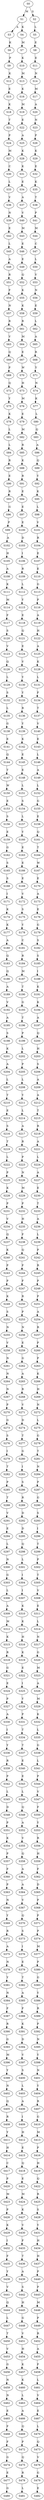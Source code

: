 strict digraph  {
	S0 -> S1 [ label = M ];
	S0 -> S2 [ label = S ];
	S1 -> S3 [ label = A ];
	S1 -> S4 [ label = K ];
	S2 -> S5 [ label = L ];
	S3 -> S6 [ label = K ];
	S4 -> S7 [ label = M ];
	S5 -> S8 [ label = E ];
	S6 -> S9 [ label = P ];
	S7 -> S10 [ label = K ];
	S8 -> S11 [ label = E ];
	S9 -> S12 [ label = K ];
	S10 -> S13 [ label = M ];
	S11 -> S14 [ label = N ];
	S12 -> S15 [ label = E ];
	S13 -> S16 [ label = K ];
	S14 -> S17 [ label = M ];
	S15 -> S18 [ label = K ];
	S16 -> S19 [ label = M ];
	S17 -> S20 [ label = A ];
	S18 -> S21 [ label = T ];
	S19 -> S22 [ label = E ];
	S20 -> S23 [ label = N ];
	S21 -> S24 [ label = P ];
	S22 -> S25 [ label = A ];
	S23 -> S26 [ label = P ];
	S24 -> S27 [ label = M ];
	S25 -> S28 [ label = K ];
	S26 -> S29 [ label = K ];
	S27 -> S30 [ label = C ];
	S28 -> S31 [ label = K ];
	S29 -> S32 [ label = E ];
	S30 -> S33 [ label = L ];
	S31 -> S34 [ label = E ];
	S32 -> S35 [ label = K ];
	S33 -> S36 [ label = V ];
	S34 -> S37 [ label = A ];
	S35 -> S38 [ label = T ];
	S36 -> S39 [ label = N ];
	S37 -> S40 [ label = V ];
	S38 -> S41 [ label = P ];
	S39 -> S42 [ label = E ];
	S40 -> S43 [ label = M ];
	S41 -> S44 [ label = M ];
	S42 -> S45 [ label = L ];
	S43 -> S46 [ label = E ];
	S44 -> S47 [ label = C ];
	S45 -> S48 [ label = A ];
	S46 -> S49 [ label = E ];
	S47 -> S50 [ label = L ];
	S48 -> S51 [ label = R ];
	S49 -> S52 [ label = Q ];
	S50 -> S53 [ label = V ];
	S51 -> S54 [ label = F ];
	S52 -> S55 [ label = K ];
	S53 -> S56 [ label = N ];
	S54 -> S57 [ label = N ];
	S55 -> S58 [ label = K ];
	S56 -> S59 [ label = E ];
	S57 -> S60 [ label = R ];
	S58 -> S61 [ label = R ];
	S59 -> S62 [ label = L ];
	S60 -> S63 [ label = V ];
	S61 -> S64 [ label = M ];
	S62 -> S65 [ label = A ];
	S63 -> S66 [ label = Q ];
	S64 -> S67 [ label = E ];
	S65 -> S68 [ label = R ];
	S66 -> S69 [ label = P ];
	S67 -> S70 [ label = W ];
	S68 -> S71 [ label = Y ];
	S69 -> S72 [ label = Q ];
	S70 -> S73 [ label = H ];
	S71 -> S74 [ label = N ];
	S72 -> S75 [ label = Y ];
	S73 -> S76 [ label = M ];
	S74 -> S77 [ label = K ];
	S75 -> S78 [ label = K ];
	S76 -> S79 [ label = E ];
	S77 -> S80 [ label = L ];
	S78 -> S81 [ label = L ];
	S79 -> S82 [ label = M ];
	S80 -> S83 [ label = Q ];
	S81 -> S84 [ label = L ];
	S82 -> S85 [ label = R ];
	S83 -> S86 [ label = A ];
	S84 -> S87 [ label = R ];
	S85 -> S88 [ label = K ];
	S86 -> S89 [ label = Q ];
	S87 -> S90 [ label = E ];
	S88 -> S91 [ label = R ];
	S89 -> S92 [ label = Y ];
	S90 -> S93 [ label = R ];
	S91 -> S94 [ label = E ];
	S92 -> S95 [ label = K ];
	S93 -> S96 [ label = G ];
	S94 -> S97 [ label = E ];
	S95 -> S98 [ label = L ];
	S96 -> S99 [ label = P ];
	S97 -> S100 [ label = E ];
	S98 -> S101 [ label = V ];
	S99 -> S102 [ label = A ];
	S100 -> S103 [ label = D ];
	S101 -> S104 [ label = R ];
	S102 -> S105 [ label = H ];
	S103 -> S106 [ label = I ];
	S104 -> S107 [ label = E ];
	S105 -> S108 [ label = A ];
	S106 -> S109 [ label = R ];
	S107 -> S110 [ label = E ];
	S108 -> S111 [ label = K ];
	S109 -> S112 [ label = L ];
	S110 -> S113 [ label = G ];
	S111 -> S114 [ label = M ];
	S112 -> S115 [ label = Y ];
	S113 -> S116 [ label = P ];
	S114 -> S117 [ label = F ];
	S115 -> S118 [ label = E ];
	S116 -> S119 [ label = A ];
	S117 -> S120 [ label = S ];
	S118 -> S121 [ label = Q ];
	S119 -> S122 [ label = H ];
	S120 -> S123 [ label = V ];
	S121 -> S124 [ label = E ];
	S122 -> S125 [ label = A ];
	S123 -> S126 [ label = Q ];
	S124 -> S127 [ label = V ];
	S125 -> S128 [ label = K ];
	S126 -> S129 [ label = L ];
	S127 -> S130 [ label = Y ];
	S128 -> S131 [ label = L ];
	S129 -> S132 [ label = S ];
	S130 -> S133 [ label = Y ];
	S131 -> S134 [ label = F ];
	S132 -> S135 [ label = L ];
	S133 -> S136 [ label = R ];
	S134 -> S137 [ label = T ];
	S135 -> S138 [ label = G ];
	S136 -> S139 [ label = Y ];
	S137 -> S140 [ label = V ];
	S138 -> S141 [ label = E ];
	S139 -> S142 [ label = K ];
	S140 -> S143 [ label = E ];
	S141 -> S144 [ label = Q ];
	S142 -> S145 [ label = E ];
	S143 -> S146 [ label = L ];
	S144 -> S147 [ label = T ];
	S145 -> S148 [ label = E ];
	S146 -> S149 [ label = A ];
	S147 -> S150 [ label = W ];
	S148 -> S151 [ label = L ];
	S149 -> S152 [ label = L ];
	S150 -> S153 [ label = E ];
	S151 -> S154 [ label = S ];
	S152 -> S155 [ label = G ];
	S153 -> S156 [ label = S ];
	S154 -> S157 [ label = L ];
	S155 -> S158 [ label = E ];
	S156 -> S159 [ label = E ];
	S157 -> S160 [ label = Y ];
	S158 -> S161 [ label = Q ];
	S159 -> S162 [ label = G ];
	S160 -> S163 [ label = E ];
	S161 -> S164 [ label = T ];
	S162 -> S165 [ label = S ];
	S163 -> S166 [ label = E ];
	S164 -> S167 [ label = W ];
	S165 -> S168 [ label = S ];
	S166 -> S169 [ label = E ];
	S167 -> S170 [ label = E ];
	S168 -> S171 [ label = I ];
	S169 -> S172 [ label = V ];
	S170 -> S173 [ label = A ];
	S171 -> S174 [ label = K ];
	S172 -> S175 [ label = S ];
	S173 -> S176 [ label = E ];
	S174 -> S177 [ label = K ];
	S175 -> S178 [ label = Y ];
	S176 -> S179 [ label = G ];
	S177 -> S180 [ label = A ];
	S178 -> S181 [ label = C ];
	S179 -> S182 [ label = S ];
	S180 -> S183 [ label = Q ];
	S181 -> S184 [ label = R ];
	S182 -> S185 [ label = S ];
	S183 -> S186 [ label = Q ];
	S184 -> S187 [ label = M ];
	S185 -> S188 [ label = I ];
	S186 -> S189 [ label = A ];
	S187 -> S190 [ label = T ];
	S188 -> S191 [ label = K ];
	S189 -> S192 [ label = V ];
	S190 -> S193 [ label = G ];
	S191 -> S194 [ label = K ];
	S192 -> S195 [ label = A ];
	S193 -> S196 [ label = T ];
	S194 -> S197 [ label = A ];
	S195 -> S198 [ label = S ];
	S196 -> S199 [ label = P ];
	S197 -> S200 [ label = Q ];
	S198 -> S201 [ label = K ];
	S199 -> S202 [ label = L ];
	S200 -> S203 [ label = H ];
	S201 -> S204 [ label = A ];
	S202 -> S205 [ label = P ];
	S203 -> S206 [ label = S ];
	S204 -> S207 [ label = L ];
	S205 -> S208 [ label = L ];
	S206 -> S209 [ label = A ];
	S207 -> S210 [ label = T ];
	S208 -> S211 [ label = Y ];
	S209 -> S212 [ label = A ];
	S210 -> S213 [ label = E ];
	S211 -> S214 [ label = L ];
	S212 -> S215 [ label = T ];
	S213 -> S216 [ label = S ];
	S214 -> S217 [ label = A ];
	S215 -> S218 [ label = R ];
	S216 -> S219 [ label = T ];
	S217 -> S220 [ label = R ];
	S218 -> S221 [ label = A ];
	S219 -> S222 [ label = L ];
	S220 -> S223 [ label = P ];
	S221 -> S224 [ label = L ];
	S222 -> S225 [ label = P ];
	S223 -> S226 [ label = N ];
	S224 -> S227 [ label = A ];
	S225 -> S228 [ label = K ];
	S226 -> S229 [ label = M ];
	S227 -> S230 [ label = E ];
	S228 -> S231 [ label = P ];
	S229 -> S232 [ label = P ];
	S230 -> S233 [ label = T ];
	S231 -> S234 [ label = V ];
	S232 -> S235 [ label = H ];
	S233 -> S236 [ label = A ];
	S234 -> S237 [ label = Q ];
	S235 -> S238 [ label = F ];
	S236 -> S239 [ label = L ];
	S237 -> S240 [ label = K ];
	S238 -> S241 [ label = Q ];
	S239 -> S242 [ label = P ];
	S240 -> S243 [ label = P ];
	S241 -> S244 [ label = F ];
	S242 -> S245 [ label = R ];
	S243 -> S246 [ label = P ];
	S244 -> S247 [ label = F ];
	S245 -> S248 [ label = P ];
	S246 -> S249 [ label = K ];
	S247 -> S250 [ label = R ];
	S248 -> S251 [ label = P ];
	S249 -> S252 [ label = S ];
	S250 -> S253 [ label = P ];
	S251 -> S254 [ label = A ];
	S252 -> S255 [ label = N ];
	S253 -> S256 [ label = N ];
	S254 -> S257 [ label = R ];
	S255 -> S258 [ label = V ];
	S256 -> S259 [ label = E ];
	S257 -> S260 [ label = P ];
	S258 -> S261 [ label = N ];
	S259 -> S262 [ label = G ];
	S260 -> S263 [ label = P ];
	S261 -> S264 [ label = N ];
	S262 -> S265 [ label = A ];
	S263 -> S266 [ label = K ];
	S264 -> S267 [ label = N ];
	S265 -> S268 [ label = R ];
	S266 -> S269 [ label = H ];
	S267 -> S270 [ label = P ];
	S268 -> S271 [ label = V ];
	S269 -> S272 [ label = N ];
	S270 -> S273 [ label = G ];
	S271 -> S274 [ label = D ];
	S272 -> S275 [ label = L ];
	S273 -> S276 [ label = S ];
	S274 -> S277 [ label = T ];
	S275 -> S278 [ label = G ];
	S276 -> S279 [ label = I ];
	S277 -> S280 [ label = G ];
	S278 -> S281 [ label = T ];
	S279 -> S282 [ label = T ];
	S280 -> S283 [ label = I ];
	S281 -> S284 [ label = N ];
	S282 -> S285 [ label = P ];
	S283 -> S286 [ label = S ];
	S284 -> S287 [ label = P ];
	S285 -> S288 [ label = T ];
	S286 -> S289 [ label = R ];
	S287 -> S290 [ label = G ];
	S288 -> S291 [ label = V ];
	S289 -> S292 [ label = D ];
	S290 -> S293 [ label = S ];
	S291 -> S294 [ label = E ];
	S292 -> S295 [ label = D ];
	S293 -> S296 [ label = I ];
	S294 -> S297 [ label = L ];
	S295 -> S298 [ label = Q ];
	S296 -> S299 [ label = T ];
	S297 -> S300 [ label = N ];
	S298 -> S301 [ label = L ];
	S299 -> S302 [ label = P ];
	S300 -> S303 [ label = G ];
	S301 -> S304 [ label = I ];
	S302 -> S305 [ label = T ];
	S303 -> S306 [ label = L ];
	S304 -> S307 [ label = I ];
	S305 -> S308 [ label = V ];
	S306 -> S309 [ label = A ];
	S307 -> S310 [ label = K ];
	S308 -> S311 [ label = E ];
	S309 -> S312 [ label = M ];
	S310 -> S313 [ label = K ];
	S311 -> S314 [ label = L ];
	S312 -> S315 [ label = K ];
	S313 -> S316 [ label = H ];
	S314 -> S317 [ label = N ];
	S315 -> S318 [ label = R ];
	S316 -> S319 [ label = K ];
	S317 -> S320 [ label = G ];
	S318 -> S321 [ label = G ];
	S319 -> S322 [ label = E ];
	S320 -> S323 [ label = M ];
	S321 -> S324 [ label = E ];
	S322 -> S325 [ label = I ];
	S323 -> S326 [ label = A ];
	S324 -> S327 [ label = P ];
	S325 -> S328 [ label = Y ];
	S326 -> S329 [ label = M ];
	S327 -> S330 [ label = A ];
	S328 -> S331 [ label = P ];
	S329 -> S332 [ label = K ];
	S330 -> S333 [ label = I ];
	S331 -> S334 [ label = T ];
	S332 -> S335 [ label = L ];
	S333 -> S336 [ label = Y ];
	S334 -> S337 [ label = T ];
	S335 -> S338 [ label = G ];
	S336 -> S339 [ label = R ];
	S337 -> S340 [ label = E ];
	S338 -> S341 [ label = L ];
	S339 -> S342 [ label = P ];
	S340 -> S343 [ label = E ];
	S341 -> S344 [ label = P ];
	S342 -> S345 [ label = L ];
	S343 -> S346 [ label = L ];
	S344 -> S347 [ label = V ];
	S345 -> S348 [ label = D ];
	S346 -> S349 [ label = Q ];
	S347 -> S350 [ label = F ];
	S348 -> S351 [ label = P ];
	S349 -> S352 [ label = A ];
	S350 -> S353 [ label = Y ];
	S351 -> S354 [ label = K ];
	S352 -> S355 [ label = V ];
	S353 -> S356 [ label = R ];
	S354 -> S357 [ label = P ];
	S355 -> S358 [ label = Q ];
	S356 -> S359 [ label = H ];
	S357 -> S360 [ label = F ];
	S358 -> S361 [ label = A ];
	S359 -> S362 [ label = F ];
	S360 -> S363 [ label = P ];
	S361 -> S364 [ label = A ];
	S362 -> S365 [ label = D ];
	S363 -> S366 [ label = N ];
	S364 -> S367 [ label = V ];
	S365 -> S368 [ label = P ];
	S366 -> S369 [ label = Y ];
	S367 -> S370 [ label = Q ];
	S368 -> S371 [ label = P ];
	S369 -> S372 [ label = R ];
	S370 -> S373 [ label = S ];
	S371 -> S374 [ label = P ];
	S372 -> S375 [ label = A ];
	S373 -> S376 [ label = I ];
	S374 -> S377 [ label = M ];
	S375 -> S378 [ label = N ];
	S376 -> S379 [ label = E ];
	S377 -> S380 [ label = P ];
	S378 -> S381 [ label = Y ];
	S379 -> S382 [ label = T ];
	S380 -> S383 [ label = G ];
	S381 -> S384 [ label = N ];
	S382 -> S385 [ label = A ];
	S383 -> S386 [ label = Y ];
	S384 -> S387 [ label = F ];
	S385 -> S388 [ label = F ];
	S386 -> S389 [ label = R ];
	S387 -> S390 [ label = R ];
	S388 -> S391 [ label = K ];
	S389 -> S392 [ label = P ];
	S390 -> S393 [ label = G ];
	S391 -> S394 [ label = D ];
	S392 -> S395 [ label = N ];
	S393 -> S396 [ label = M ];
	S394 -> S397 [ label = V ];
	S395 -> S398 [ label = Y ];
	S396 -> S399 [ label = Y ];
	S397 -> S400 [ label = S ];
	S398 -> S401 [ label = N ];
	S399 -> S402 [ label = N ];
	S400 -> S403 [ label = L ];
	S401 -> S404 [ label = Y ];
	S402 -> S405 [ label = Q ];
	S403 -> S406 [ label = A ];
	S404 -> S407 [ label = R ];
	S405 -> S408 [ label = R ];
	S406 -> S409 [ label = I ];
	S407 -> S410 [ label = G ];
	S408 -> S411 [ label = Y ];
	S409 -> S412 [ label = H ];
	S410 -> S413 [ label = M ];
	S411 -> S414 [ label = H ];
	S412 -> S415 [ label = E ];
	S413 -> S416 [ label = P ];
	S414 -> S417 [ label = C ];
	S415 -> S418 [ label = Q ];
	S416 -> S419 [ label = H ];
	S417 -> S420 [ label = P ];
	S418 -> S421 [ label = E ];
	S419 -> S422 [ label = Q ];
	S420 -> S423 [ label = M ];
	S421 -> S424 [ label = M ];
	S422 -> S425 [ label = R ];
	S423 -> S426 [ label = P ];
	S424 -> S427 [ label = K ];
	S425 -> S428 [ label = S ];
	S426 -> S429 [ label = K ];
	S427 -> S430 [ label = V ];
	S428 -> S431 [ label = Y ];
	S429 -> S432 [ label = I ];
	S430 -> S433 [ label = F ];
	S431 -> S434 [ label = H ];
	S432 -> S435 [ label = F ];
	S433 -> S436 [ label = T ];
	S434 -> S437 [ label = H ];
	S435 -> S438 [ label = Y ];
	S436 -> S439 [ label = A ];
	S437 -> S440 [ label = P ];
	S438 -> S441 [ label = V ];
	S439 -> S442 [ label = S ];
	S440 -> S443 [ label = P ];
	S441 -> S444 [ label = Q ];
	S442 -> S445 [ label = H ];
	S443 -> S446 [ label = M ];
	S444 -> S447 [ label = L ];
	S445 -> S448 [ label = G ];
	S446 -> S449 [ label = P ];
	S447 -> S450 [ label = T ];
	S448 -> S451 [ label = V ];
	S449 -> S452 [ label = R ];
	S450 -> S453 [ label = V ];
	S451 -> S454 [ label = H ];
	S452 -> S455 [ label = A ];
	S453 -> S456 [ label = G ];
	S454 -> S457 [ label = K ];
	S455 -> S458 [ label = F ];
	S456 -> S459 [ label = N ];
	S457 -> S460 [ label = K ];
	S458 -> S461 [ label = L ];
	S459 -> S462 [ label = N ];
	S460 -> S463 [ label = L ];
	S461 -> S464 [ label = V ];
	S462 -> S465 [ label = E ];
	S463 -> S466 [ label = A ];
	S464 -> S467 [ label = E ];
	S465 -> S468 [ label = F ];
	S466 -> S469 [ label = Q ];
	S467 -> S470 [ label = L ];
	S468 -> S471 [ label = F ];
	S469 -> S472 [ label = P ];
	S470 -> S473 [ label = Q ];
	S471 -> S474 [ label = G ];
	S472 -> S475 [ label = Q ];
	S473 -> S476 [ label = V ];
	S474 -> S477 [ label = E ];
	S475 -> S478 [ label = R ];
	S476 -> S479 [ label = G ];
	S477 -> S480 [ label = G ];
	S478 -> S481 [ label = L ];
	S479 -> S482 [ label = E ];
}
